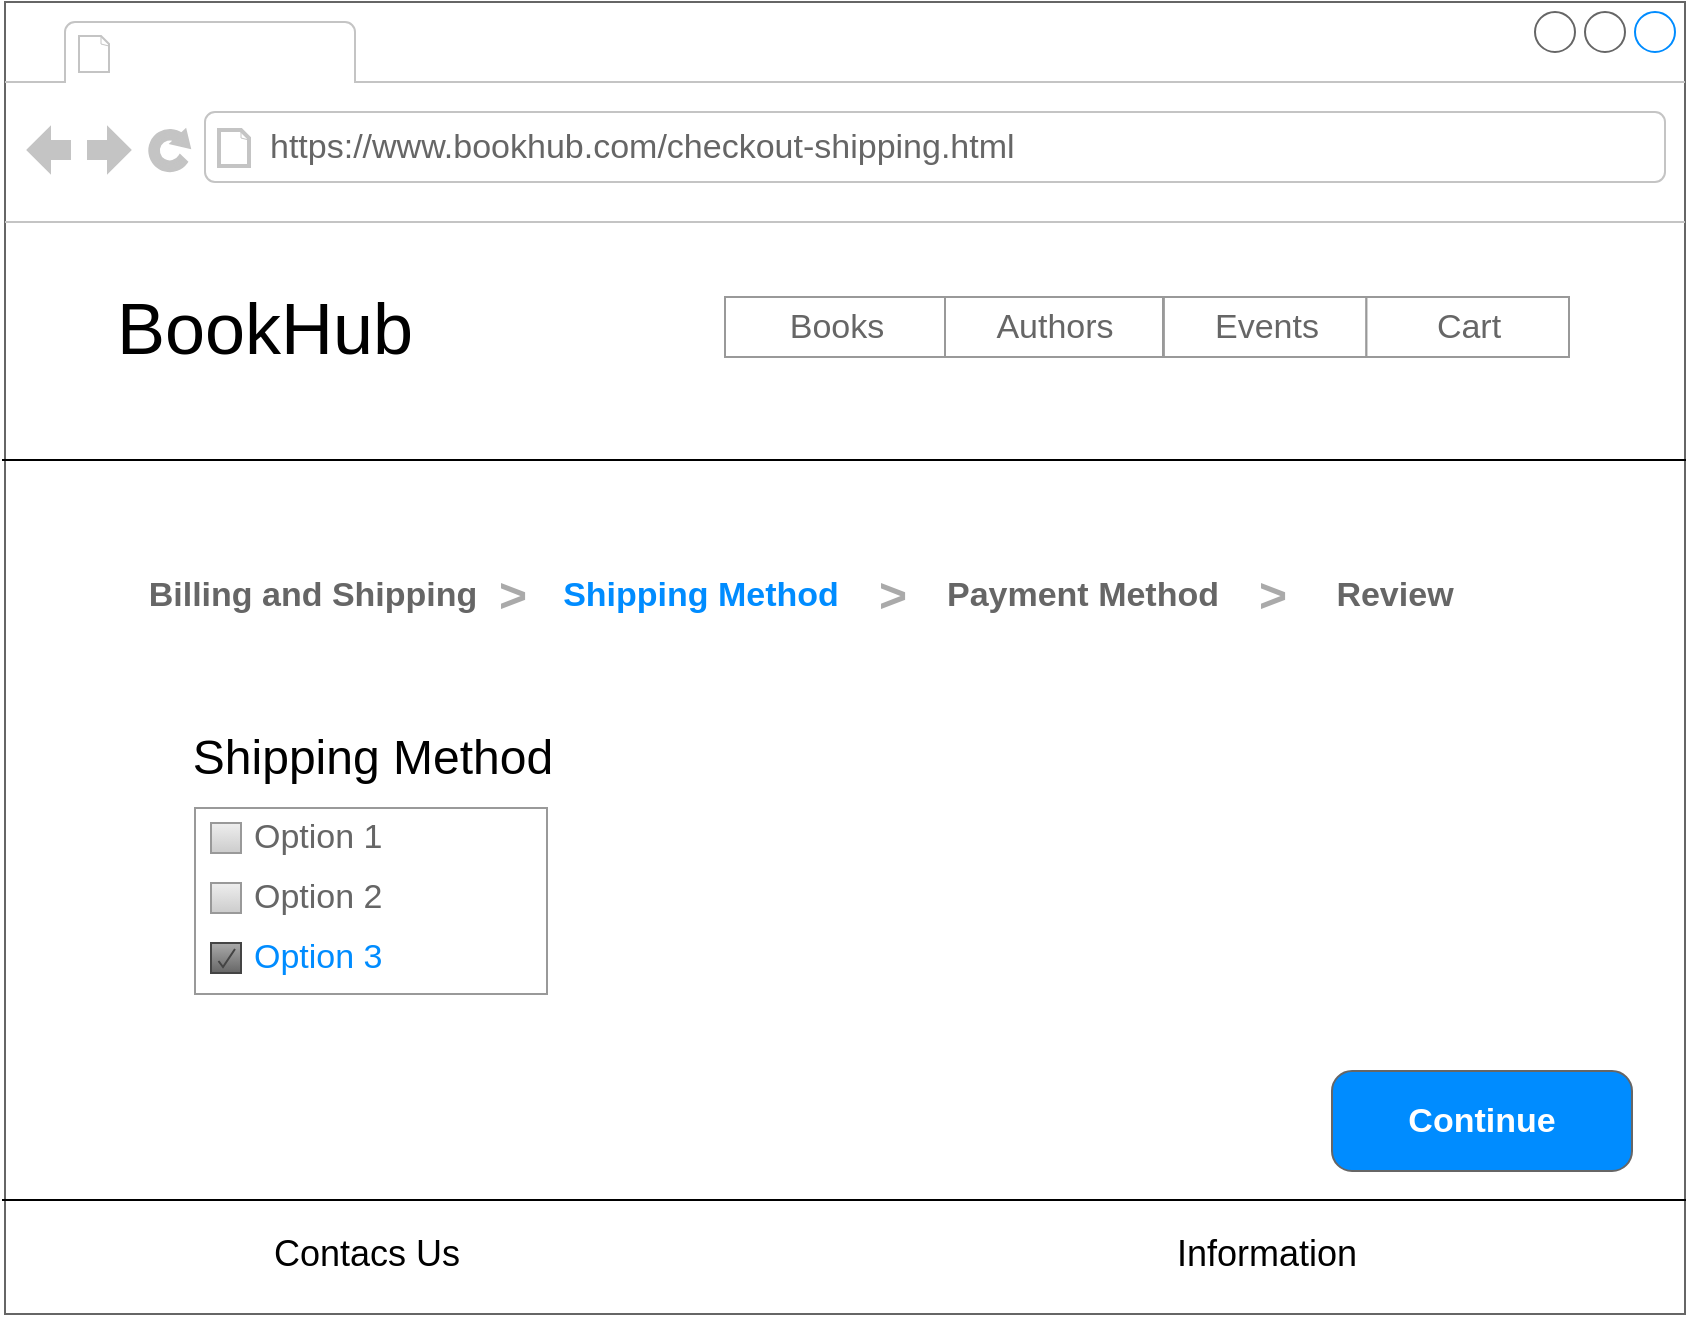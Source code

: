 <mxfile version="10.8.1" type="device"><diagram id="2fuwYE4tPdZ0bRQL50rZ" name="Page-3"><mxGraphModel dx="1207" dy="645" grid="0" gridSize="10" guides="1" tooltips="1" connect="1" arrows="1" fold="1" page="1" pageScale="1" pageWidth="827" pageHeight="1169" math="0" shadow="0"><root><mxCell id="_cAGtymyQdYTcpMUowJ--0"/><mxCell id="_cAGtymyQdYTcpMUowJ--1" parent="_cAGtymyQdYTcpMUowJ--0"/><mxCell id="Wj_hTVPUTUDSRRmb9nRt-0" value="" style="strokeWidth=1;shadow=0;dashed=0;align=center;html=1;shape=mxgraph.mockup.containers.browserWindow;rSize=0;fillColor=#ffffff;strokeColor=#666666;strokeColor2=#008cff;strokeColor3=#c4c4c4;mainText=,;recursiveResize=0;" vertex="1" parent="_cAGtymyQdYTcpMUowJ--1"><mxGeometry x="48.5" y="24" width="840" height="656" as="geometry"/></mxCell><mxCell id="Wj_hTVPUTUDSRRmb9nRt-1" value="" style="strokeWidth=1;shadow=0;dashed=0;align=center;html=1;shape=mxgraph.mockup.containers.anchor;fontSize=17;fontColor=#666666;align=left;" vertex="1" parent="Wj_hTVPUTUDSRRmb9nRt-0"><mxGeometry x="60" y="12" width="110" height="26" as="geometry"/></mxCell><mxCell id="Wj_hTVPUTUDSRRmb9nRt-2" value="https://www.bookhub.com/checkout-shipping.html&lt;br&gt;" style="strokeWidth=1;shadow=0;dashed=0;align=center;html=1;shape=mxgraph.mockup.containers.anchor;rSize=0;fontSize=17;fontColor=#666666;align=left;" vertex="1" parent="Wj_hTVPUTUDSRRmb9nRt-0"><mxGeometry x="130" y="60" width="250" height="26" as="geometry"/></mxCell><mxCell id="Wj_hTVPUTUDSRRmb9nRt-23" value="&lt;font style=&quot;font-size: 36px&quot;&gt;BookHub&lt;/font&gt;&lt;br&gt;" style="text;html=1;strokeColor=none;fillColor=none;align=center;verticalAlign=middle;whiteSpace=wrap;rounded=0;" vertex="1" parent="Wj_hTVPUTUDSRRmb9nRt-0"><mxGeometry x="41.5" y="132.5" width="177" height="60" as="geometry"/></mxCell><mxCell id="Wj_hTVPUTUDSRRmb9nRt-14" value="" style="strokeWidth=1;shadow=0;dashed=0;align=center;html=1;shape=mxgraph.mockup.forms.rrect;rSize=0;strokeColor=#999999;fillColor=#ffffff;" vertex="1" parent="Wj_hTVPUTUDSRRmb9nRt-0"><mxGeometry x="360" y="147.5" width="422" height="30" as="geometry"/></mxCell><mxCell id="Wj_hTVPUTUDSRRmb9nRt-15" value="Books" style="strokeColor=inherit;fillColor=inherit;gradientColor=inherit;strokeWidth=1;shadow=0;dashed=0;align=center;html=1;shape=mxgraph.mockup.forms.rrect;rSize=0;fontSize=17;fontColor=#666666;" vertex="1" parent="Wj_hTVPUTUDSRRmb9nRt-14"><mxGeometry width="110" height="30" as="geometry"/></mxCell><mxCell id="Wj_hTVPUTUDSRRmb9nRt-16" value="Authors" style="strokeColor=inherit;fillColor=inherit;gradientColor=inherit;strokeWidth=1;shadow=0;dashed=0;align=center;html=1;shape=mxgraph.mockup.forms.rrect;rSize=0;fontSize=17;fontColor=#666666;" vertex="1" parent="Wj_hTVPUTUDSRRmb9nRt-14"><mxGeometry x="110" width="109" height="30" as="geometry"/></mxCell><mxCell id="Wj_hTVPUTUDSRRmb9nRt-17" value="Events" style="strokeColor=inherit;fillColor=inherit;gradientColor=inherit;strokeWidth=1;shadow=0;dashed=0;align=center;html=1;shape=mxgraph.mockup.forms.rrect;rSize=0;fontSize=17;fontColor=#666666;" vertex="1" parent="Wj_hTVPUTUDSRRmb9nRt-14"><mxGeometry x="219.44" width="101.28" height="30" as="geometry"/></mxCell><mxCell id="Wj_hTVPUTUDSRRmb9nRt-18" value="Cart" style="strokeColor=inherit;fillColor=inherit;gradientColor=inherit;strokeWidth=1;shadow=0;dashed=0;align=center;html=1;shape=mxgraph.mockup.forms.rrect;rSize=0;fontSize=17;fontColor=#666666;" vertex="1" parent="Wj_hTVPUTUDSRRmb9nRt-14"><mxGeometry x="320.72" width="101.28" height="30" as="geometry"/></mxCell><mxCell id="Wj_hTVPUTUDSRRmb9nRt-29" value="&lt;font style=&quot;font-size: 18px&quot;&gt;Contacs Us&lt;/font&gt;&lt;br&gt;" style="text;html=1;strokeColor=none;fillColor=none;align=center;verticalAlign=middle;whiteSpace=wrap;rounded=0;" vertex="1" parent="Wj_hTVPUTUDSRRmb9nRt-0"><mxGeometry x="121" y="606" width="119" height="40" as="geometry"/></mxCell><mxCell id="Wj_hTVPUTUDSRRmb9nRt-30" value="&lt;font style=&quot;font-size: 18px&quot;&gt;Information&lt;/font&gt;&lt;br&gt;" style="text;html=1;strokeColor=none;fillColor=none;align=center;verticalAlign=middle;whiteSpace=wrap;rounded=0;" vertex="1" parent="Wj_hTVPUTUDSRRmb9nRt-0"><mxGeometry x="571" y="606" width="119" height="40" as="geometry"/></mxCell><mxCell id="B5abtC58vUyeeaZMiuM_-163" value="Continue" style="strokeWidth=1;shadow=0;dashed=0;align=center;html=1;shape=mxgraph.mockup.buttons.button;strokeColor=#666666;fontColor=#ffffff;mainText=;buttonStyle=round;fontSize=17;fontStyle=1;fillColor=#008cff;whiteSpace=wrap;" vertex="1" parent="Wj_hTVPUTUDSRRmb9nRt-0"><mxGeometry x="663.5" y="534.5" width="150" height="50" as="geometry"/></mxCell><mxCell id="B5abtC58vUyeeaZMiuM_-168" value="&lt;font style=&quot;font-size: 24px&quot;&gt;Shipping Method&lt;/font&gt;" style="text;html=1;strokeColor=none;fillColor=none;align=center;verticalAlign=middle;whiteSpace=wrap;rounded=0;" vertex="1" parent="Wj_hTVPUTUDSRRmb9nRt-0"><mxGeometry x="76" y="368" width="215" height="20" as="geometry"/></mxCell><mxCell id="B5abtC58vUyeeaZMiuM_-183" value="&gt;" style="strokeWidth=1;shadow=0;dashed=0;align=center;html=1;shape=mxgraph.mockup.navigation.anchor;fontSize=24;fontColor=#aaaaaa;fontStyle=1;fillColor=none;" vertex="1" parent="Wj_hTVPUTUDSRRmb9nRt-0"><mxGeometry x="243.5" y="282" width="20" height="30" as="geometry"/></mxCell><mxCell id="B5abtC58vUyeeaZMiuM_-184" value="Billing and Shipping" style="strokeWidth=1;shadow=0;dashed=0;align=center;html=1;shape=mxgraph.mockup.navigation.anchor;fontSize=17;fontColor=#666666;fontStyle=1;fillColor=none;" vertex="1" parent="Wj_hTVPUTUDSRRmb9nRt-0"><mxGeometry x="123.5" y="282" width="60" height="30" as="geometry"/></mxCell><mxCell id="B5abtC58vUyeeaZMiuM_-185" value="&gt;" style="strokeWidth=1;shadow=0;dashed=0;align=center;html=1;shape=mxgraph.mockup.navigation.anchor;fontSize=24;fontColor=#aaaaaa;fontStyle=1;fillColor=none;" vertex="1" parent="Wj_hTVPUTUDSRRmb9nRt-0"><mxGeometry x="433.5" y="282" width="20" height="30" as="geometry"/></mxCell><mxCell id="B5abtC58vUyeeaZMiuM_-187" value="&gt;" style="strokeWidth=1;shadow=0;dashed=0;align=center;html=1;shape=mxgraph.mockup.navigation.anchor;fontSize=24;fontColor=#aaaaaa;fontStyle=1;fillColor=none;" vertex="1" parent="Wj_hTVPUTUDSRRmb9nRt-0"><mxGeometry x="623.5" y="282" width="20" height="30" as="geometry"/></mxCell><mxCell id="B5abtC58vUyeeaZMiuM_-213" value="Review" style="strokeWidth=1;shadow=0;dashed=0;align=center;html=1;shape=mxgraph.mockup.navigation.anchor;fontSize=17;fontColor=#666666;fontStyle=1;fillColor=none;" vertex="1" parent="Wj_hTVPUTUDSRRmb9nRt-0"><mxGeometry x="664.5" y="282" width="60" height="30" as="geometry"/></mxCell><mxCell id="B5abtC58vUyeeaZMiuM_-225" value="Shipping Method" style="strokeWidth=1;shadow=0;dashed=0;align=center;html=1;shape=mxgraph.mockup.navigation.anchor;fontSize=17;fontColor=#008cff;fontStyle=1;fillColor=#3D5DFF;" vertex="1" parent="Wj_hTVPUTUDSRRmb9nRt-0"><mxGeometry x="317" y="282" width="60" height="30" as="geometry"/></mxCell><mxCell id="B5abtC58vUyeeaZMiuM_-226" value="" style="strokeWidth=1;shadow=0;dashed=0;align=center;html=1;shape=mxgraph.mockup.forms.rrect;rSize=0;strokeColor=#999999;fillColor=#ffffff;recursiveResize=0;fontSize=17;fontColor=#666666;" vertex="1" parent="Wj_hTVPUTUDSRRmb9nRt-0"><mxGeometry x="95" y="403" width="176" height="93" as="geometry"/></mxCell><mxCell id="B5abtC58vUyeeaZMiuM_-227" value="Option 1" style="strokeWidth=1;shadow=0;dashed=0;align=center;html=1;shape=mxgraph.mockup.forms.rrect;rSize=0;fillColor=#eeeeee;strokeColor=#999999;gradientColor=#cccccc;align=left;spacingLeft=4;fontSize=17;fontColor=#666666;labelPosition=right;" vertex="1" parent="B5abtC58vUyeeaZMiuM_-226"><mxGeometry x="8" y="7.5" width="15" height="15" as="geometry"/></mxCell><mxCell id="B5abtC58vUyeeaZMiuM_-228" value="Option 2" style="strokeWidth=1;shadow=0;dashed=0;align=center;html=1;shape=mxgraph.mockup.forms.rrect;rSize=0;fillColor=#eeeeee;strokeColor=#999999;gradientColor=#cccccc;align=left;spacingLeft=4;fontSize=17;fontColor=#666666;labelPosition=right;" vertex="1" parent="B5abtC58vUyeeaZMiuM_-226"><mxGeometry x="8" y="37.5" width="15" height="15" as="geometry"/></mxCell><mxCell id="B5abtC58vUyeeaZMiuM_-229" value="Option 3" style="strokeWidth=1;shadow=0;dashed=0;align=center;html=1;shape=mxgraph.mockup.forms.checkbox;rSize=0;resizable=0;fillColor=#aaaaaa;strokeColor=#444444;gradientColor=#666666;align=left;spacingLeft=4;fontSize=17;fontColor=#008cff;labelPosition=right;" vertex="1" parent="B5abtC58vUyeeaZMiuM_-226"><mxGeometry x="8" y="67.5" width="15" height="15" as="geometry"/></mxCell><mxCell id="Wj_hTVPUTUDSRRmb9nRt-26" value="" style="endArrow=none;html=1;entryX=0;entryY=0.419;entryDx=0;entryDy=0;entryPerimeter=0;" edge="1" parent="_cAGtymyQdYTcpMUowJ--1"><mxGeometry width="50" height="50" relative="1" as="geometry"><mxPoint x="889" y="253" as="sourcePoint"/><mxPoint x="47" y="253" as="targetPoint"/></mxGeometry></mxCell><mxCell id="Wj_hTVPUTUDSRRmb9nRt-28" value="" style="endArrow=none;html=1;entryX=0;entryY=0.419;entryDx=0;entryDy=0;entryPerimeter=0;" edge="1" parent="_cAGtymyQdYTcpMUowJ--1"><mxGeometry width="50" height="50" relative="1" as="geometry"><mxPoint x="889" y="623" as="sourcePoint"/><mxPoint x="47" y="623" as="targetPoint"/></mxGeometry></mxCell><mxCell id="B5abtC58vUyeeaZMiuM_-212" value="Payment Method" style="strokeWidth=1;shadow=0;dashed=0;align=center;html=1;shape=mxgraph.mockup.navigation.anchor;fontSize=17;fontColor=#666666;fontStyle=1;fillColor=none;" vertex="1" parent="_cAGtymyQdYTcpMUowJ--1"><mxGeometry x="557" y="306" width="60" height="30" as="geometry"/></mxCell></root></mxGraphModel></diagram></mxfile>